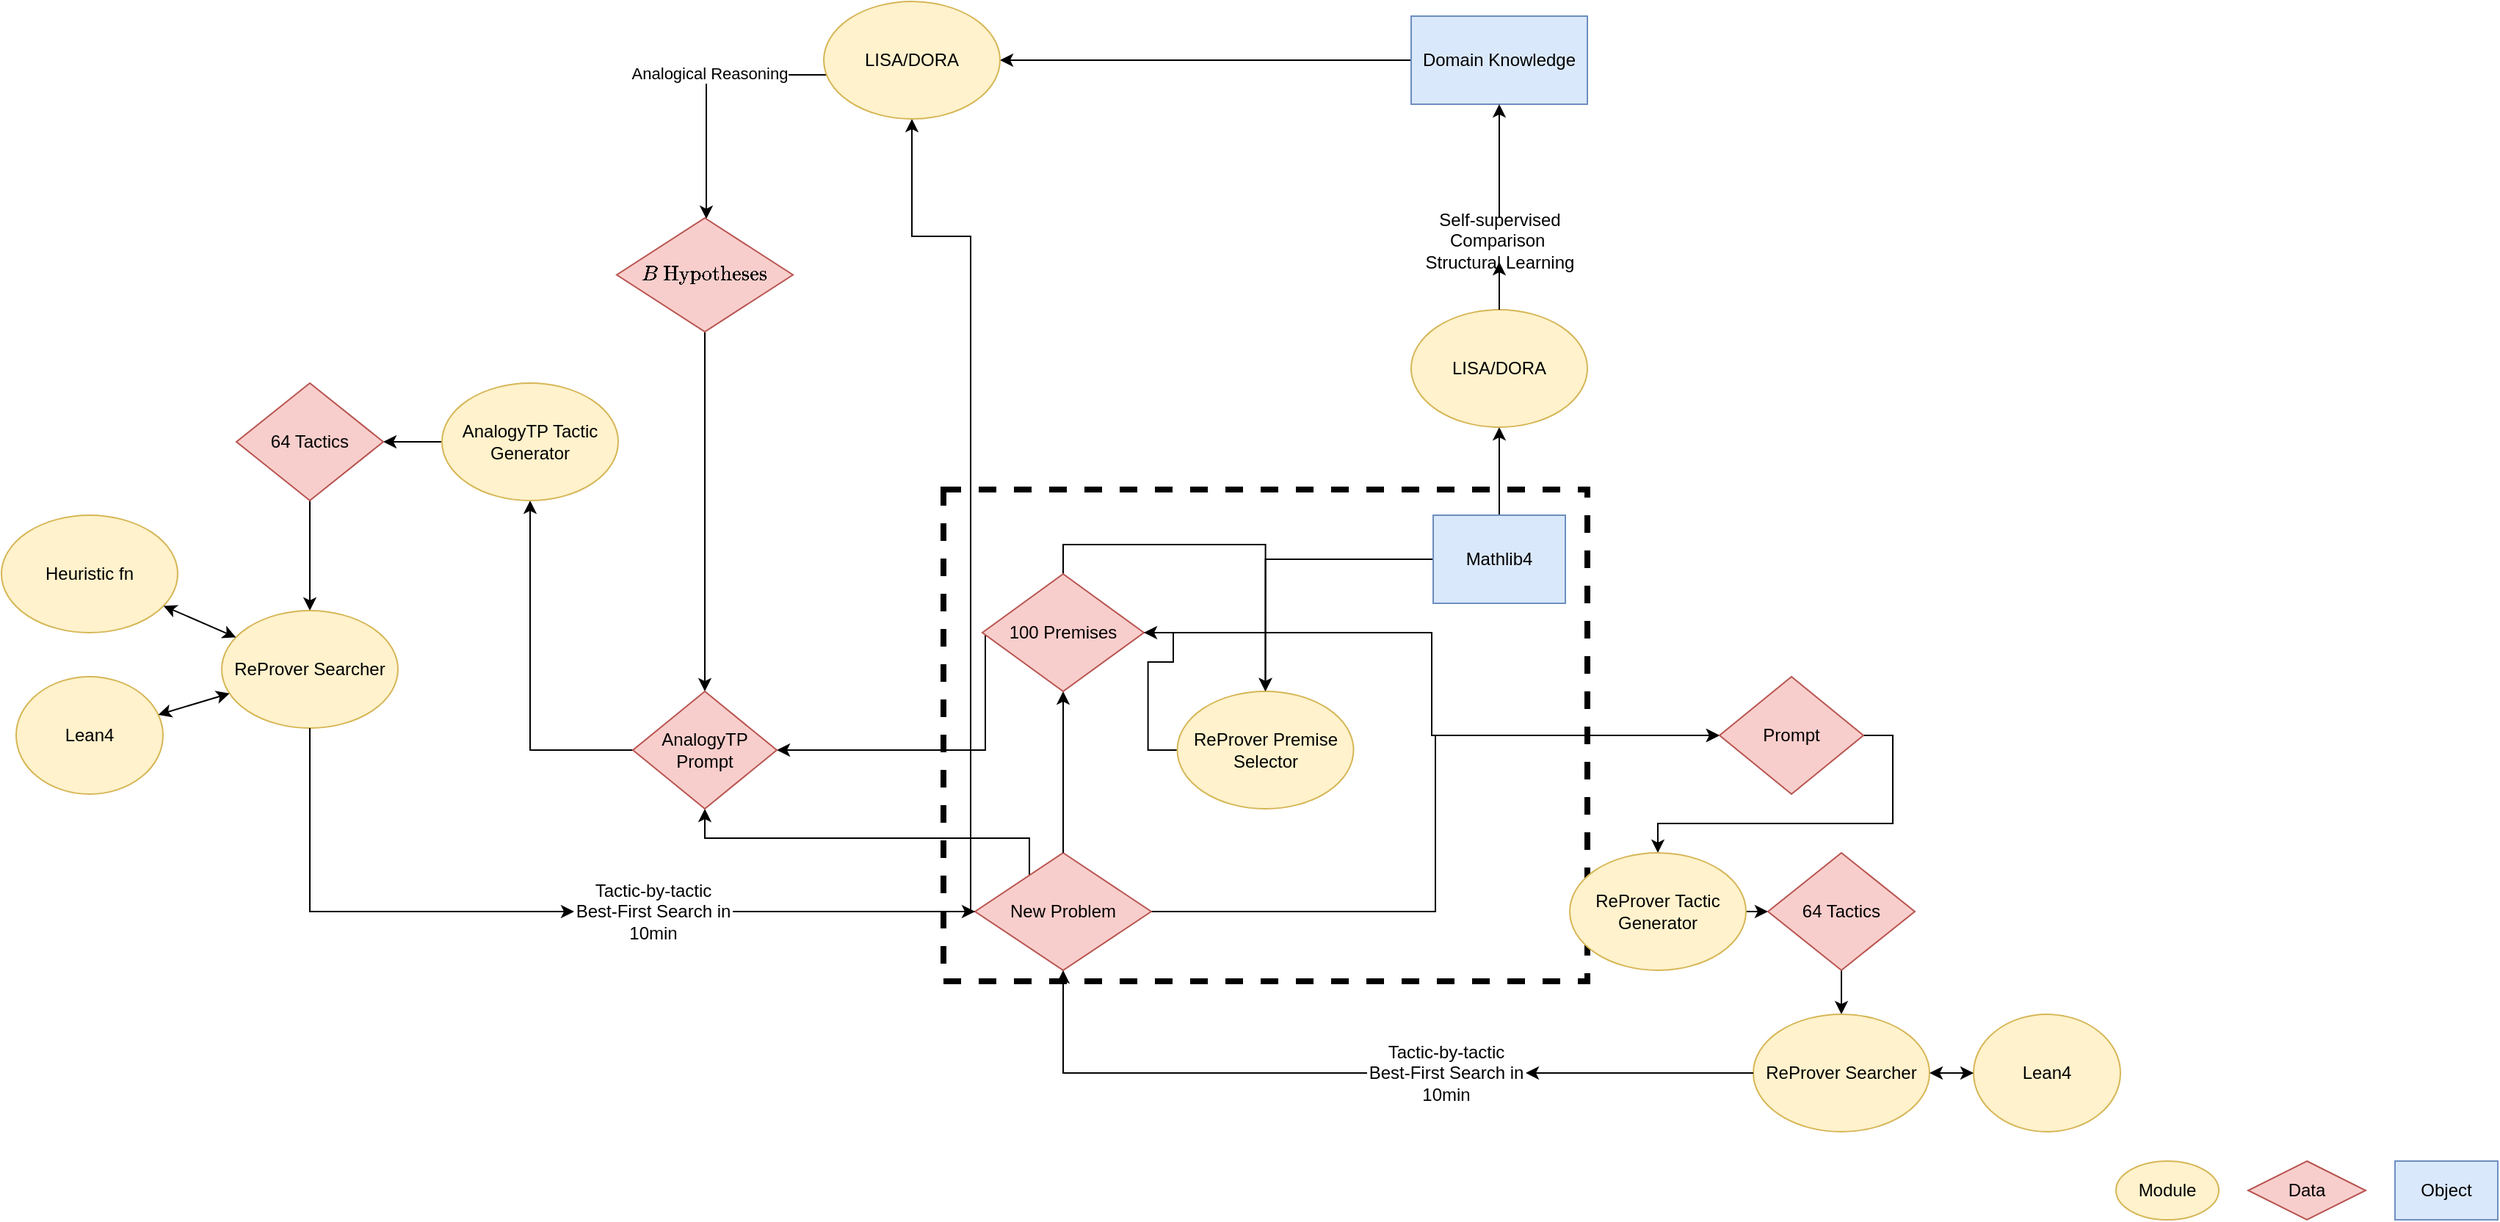 <mxfile version="23.1.1" type="github">
  <diagram name="Page-1" id="IZ-Rrfjy0_TtdQrgrMoi">
    <mxGraphModel dx="2920" dy="959" grid="1" gridSize="10" guides="1" tooltips="1" connect="1" arrows="1" fold="1" page="1" pageScale="1" pageWidth="1100" pageHeight="850" math="1" shadow="0">
      <root>
        <mxCell id="0" />
        <mxCell id="1" parent="0" />
        <mxCell id="Xpp3-1cy8L-rHU1XI7NB-74" value="" style="rounded=0;whiteSpace=wrap;html=1;dashed=1;fillColor=none;strokeWidth=4;" vertex="1" parent="1">
          <mxGeometry x="21.5" y="342.5" width="438.5" height="335" as="geometry" />
        </mxCell>
        <mxCell id="Xpp3-1cy8L-rHU1XI7NB-3" style="edgeStyle=orthogonalEdgeStyle;rounded=0;orthogonalLoop=1;jettySize=auto;html=1;" edge="1" parent="1" source="Xpp3-1cy8L-rHU1XI7NB-1" target="Xpp3-1cy8L-rHU1XI7NB-5">
          <mxGeometry relative="1" as="geometry" />
        </mxCell>
        <mxCell id="Xpp3-1cy8L-rHU1XI7NB-18" style="edgeStyle=orthogonalEdgeStyle;rounded=0;orthogonalLoop=1;jettySize=auto;html=1;" edge="1" parent="1" source="Xpp3-1cy8L-rHU1XI7NB-1" target="Xpp3-1cy8L-rHU1XI7NB-8">
          <mxGeometry relative="1" as="geometry" />
        </mxCell>
        <mxCell id="Xpp3-1cy8L-rHU1XI7NB-1" value="Mathlib4" style="rounded=0;whiteSpace=wrap;html=1;fillColor=#dae8fc;strokeColor=#6c8ebf;" vertex="1" parent="1">
          <mxGeometry x="355" y="360" width="90" height="60" as="geometry" />
        </mxCell>
        <mxCell id="Xpp3-1cy8L-rHU1XI7NB-41" style="edgeStyle=orthogonalEdgeStyle;rounded=0;orthogonalLoop=1;jettySize=auto;html=1;" edge="1" parent="1" source="Xpp3-1cy8L-rHU1XI7NB-2" target="Xpp3-1cy8L-rHU1XI7NB-40">
          <mxGeometry relative="1" as="geometry" />
        </mxCell>
        <mxCell id="Xpp3-1cy8L-rHU1XI7NB-2" value="Domain Knowledge" style="rounded=0;whiteSpace=wrap;html=1;fillColor=#dae8fc;strokeColor=#6c8ebf;" vertex="1" parent="1">
          <mxGeometry x="340" y="20" width="120" height="60" as="geometry" />
        </mxCell>
        <mxCell id="Xpp3-1cy8L-rHU1XI7NB-7" style="edgeStyle=orthogonalEdgeStyle;rounded=0;orthogonalLoop=1;jettySize=auto;html=1;" edge="1" parent="1" source="Xpp3-1cy8L-rHU1XI7NB-20" target="Xpp3-1cy8L-rHU1XI7NB-2">
          <mxGeometry relative="1" as="geometry" />
        </mxCell>
        <mxCell id="Xpp3-1cy8L-rHU1XI7NB-5" value="LISA/DORA" style="ellipse;whiteSpace=wrap;html=1;fillColor=#fff2cc;strokeColor=#d6b656;" vertex="1" parent="1">
          <mxGeometry x="340" y="220" width="120" height="80" as="geometry" />
        </mxCell>
        <mxCell id="Xpp3-1cy8L-rHU1XI7NB-12" style="edgeStyle=orthogonalEdgeStyle;rounded=0;orthogonalLoop=1;jettySize=auto;html=1;" edge="1" parent="1" source="Xpp3-1cy8L-rHU1XI7NB-8" target="Xpp3-1cy8L-rHU1XI7NB-11">
          <mxGeometry relative="1" as="geometry" />
        </mxCell>
        <mxCell id="Xpp3-1cy8L-rHU1XI7NB-8" value="ReProver Premise Selector" style="ellipse;whiteSpace=wrap;html=1;fillColor=#fff2cc;strokeColor=#d6b656;" vertex="1" parent="1">
          <mxGeometry x="180.75" y="480" width="120" height="80" as="geometry" />
        </mxCell>
        <mxCell id="Xpp3-1cy8L-rHU1XI7NB-10" style="edgeStyle=orthogonalEdgeStyle;rounded=0;orthogonalLoop=1;jettySize=auto;html=1;" edge="1" parent="1" source="Xpp3-1cy8L-rHU1XI7NB-11" target="Xpp3-1cy8L-rHU1XI7NB-8">
          <mxGeometry relative="1" as="geometry">
            <Array as="points">
              <mxPoint x="103" y="380" />
            </Array>
          </mxGeometry>
        </mxCell>
        <mxCell id="Xpp3-1cy8L-rHU1XI7NB-15" style="edgeStyle=orthogonalEdgeStyle;rounded=0;orthogonalLoop=1;jettySize=auto;html=1;exitX=1;exitY=0.5;exitDx=0;exitDy=0;entryX=0;entryY=0.5;entryDx=0;entryDy=0;" edge="1" parent="1" source="Xpp3-1cy8L-rHU1XI7NB-9" target="Xpp3-1cy8L-rHU1XI7NB-13">
          <mxGeometry relative="1" as="geometry" />
        </mxCell>
        <mxCell id="Xpp3-1cy8L-rHU1XI7NB-42" style="edgeStyle=orthogonalEdgeStyle;rounded=0;orthogonalLoop=1;jettySize=auto;html=1;" edge="1" parent="1" source="Xpp3-1cy8L-rHU1XI7NB-9" target="Xpp3-1cy8L-rHU1XI7NB-40">
          <mxGeometry relative="1" as="geometry">
            <Array as="points">
              <mxPoint x="40" y="630" />
              <mxPoint x="40" y="170" />
              <mxPoint y="170" />
            </Array>
          </mxGeometry>
        </mxCell>
        <mxCell id="Xpp3-1cy8L-rHU1XI7NB-49" style="edgeStyle=orthogonalEdgeStyle;rounded=0;orthogonalLoop=1;jettySize=auto;html=1;" edge="1" parent="1" source="Xpp3-1cy8L-rHU1XI7NB-9" target="Xpp3-1cy8L-rHU1XI7NB-46">
          <mxGeometry relative="1" as="geometry">
            <Array as="points">
              <mxPoint x="80" y="580" />
              <mxPoint x="-141" y="580" />
            </Array>
          </mxGeometry>
        </mxCell>
        <mxCell id="Xpp3-1cy8L-rHU1XI7NB-9" value="New Problem" style="rhombus;whiteSpace=wrap;html=1;fontStyle=0;fillColor=#f8cecc;strokeColor=#b85450;" vertex="1" parent="1">
          <mxGeometry x="43" y="590" width="120" height="80" as="geometry" />
        </mxCell>
        <mxCell id="Xpp3-1cy8L-rHU1XI7NB-14" style="edgeStyle=orthogonalEdgeStyle;rounded=0;orthogonalLoop=1;jettySize=auto;html=1;" edge="1" parent="1" source="Xpp3-1cy8L-rHU1XI7NB-11" target="Xpp3-1cy8L-rHU1XI7NB-13">
          <mxGeometry relative="1" as="geometry" />
        </mxCell>
        <mxCell id="Xpp3-1cy8L-rHU1XI7NB-48" style="edgeStyle=orthogonalEdgeStyle;rounded=0;orthogonalLoop=1;jettySize=auto;html=1;" edge="1" parent="1" source="Xpp3-1cy8L-rHU1XI7NB-11" target="Xpp3-1cy8L-rHU1XI7NB-46">
          <mxGeometry relative="1" as="geometry">
            <Array as="points">
              <mxPoint x="50" y="520" />
              <mxPoint x="50" y="520" />
            </Array>
          </mxGeometry>
        </mxCell>
        <mxCell id="Xpp3-1cy8L-rHU1XI7NB-17" style="edgeStyle=orthogonalEdgeStyle;rounded=0;orthogonalLoop=1;jettySize=auto;html=1;exitX=1;exitY=0.5;exitDx=0;exitDy=0;" edge="1" parent="1" source="Xpp3-1cy8L-rHU1XI7NB-13" target="Xpp3-1cy8L-rHU1XI7NB-16">
          <mxGeometry relative="1" as="geometry" />
        </mxCell>
        <mxCell id="Xpp3-1cy8L-rHU1XI7NB-13" value="Prompt" style="rhombus;whiteSpace=wrap;html=1;fillColor=#f8cecc;strokeColor=#b85450;" vertex="1" parent="1">
          <mxGeometry x="550" y="470" width="98" height="80" as="geometry" />
        </mxCell>
        <mxCell id="Xpp3-1cy8L-rHU1XI7NB-26" style="edgeStyle=orthogonalEdgeStyle;rounded=0;orthogonalLoop=1;jettySize=auto;html=1;exitX=1;exitY=0.5;exitDx=0;exitDy=0;entryX=0;entryY=0.5;entryDx=0;entryDy=0;" edge="1" parent="1" source="Xpp3-1cy8L-rHU1XI7NB-16" target="Xpp3-1cy8L-rHU1XI7NB-24">
          <mxGeometry relative="1" as="geometry" />
        </mxCell>
        <mxCell id="Xpp3-1cy8L-rHU1XI7NB-16" value="ReProver&amp;nbsp;Tactic Generator" style="ellipse;whiteSpace=wrap;html=1;fillColor=#fff2cc;strokeColor=#d6b656;" vertex="1" parent="1">
          <mxGeometry x="448" y="590" width="120" height="80" as="geometry" />
        </mxCell>
        <mxCell id="Xpp3-1cy8L-rHU1XI7NB-19" value="" style="edgeStyle=orthogonalEdgeStyle;rounded=0;orthogonalLoop=1;jettySize=auto;html=1;" edge="1" parent="1" source="Xpp3-1cy8L-rHU1XI7NB-5" target="Xpp3-1cy8L-rHU1XI7NB-20">
          <mxGeometry relative="1" as="geometry">
            <mxPoint x="353" y="250" as="sourcePoint" />
            <mxPoint x="373" y="330" as="targetPoint" />
          </mxGeometry>
        </mxCell>
        <mxCell id="Xpp3-1cy8L-rHU1XI7NB-20" value="Self-supervised Comparison&amp;nbsp; Structural Learning" style="text;html=1;strokeColor=none;fillColor=none;align=center;verticalAlign=middle;whiteSpace=wrap;rounded=0;" vertex="1" parent="1">
          <mxGeometry x="347.5" y="157.5" width="105" height="30" as="geometry" />
        </mxCell>
        <mxCell id="Xpp3-1cy8L-rHU1XI7NB-21" value="Module" style="ellipse;whiteSpace=wrap;html=1;fillColor=#fff2cc;strokeColor=#d6b656;" vertex="1" parent="1">
          <mxGeometry x="820" y="800" width="70" height="40" as="geometry" />
        </mxCell>
        <mxCell id="Xpp3-1cy8L-rHU1XI7NB-22" value="Data" style="rhombus;whiteSpace=wrap;html=1;fillColor=#f8cecc;strokeColor=#b85450;" vertex="1" parent="1">
          <mxGeometry x="910" y="800" width="80" height="40" as="geometry" />
        </mxCell>
        <mxCell id="Xpp3-1cy8L-rHU1XI7NB-23" value="Object" style="rounded=0;whiteSpace=wrap;html=1;fillColor=#dae8fc;strokeColor=#6c8ebf;" vertex="1" parent="1">
          <mxGeometry x="1010" y="800" width="70" height="40" as="geometry" />
        </mxCell>
        <mxCell id="Xpp3-1cy8L-rHU1XI7NB-30" style="edgeStyle=orthogonalEdgeStyle;rounded=0;orthogonalLoop=1;jettySize=auto;html=1;exitX=0.5;exitY=1;exitDx=0;exitDy=0;entryX=0.5;entryY=0;entryDx=0;entryDy=0;" edge="1" parent="1" source="Xpp3-1cy8L-rHU1XI7NB-24" target="Xpp3-1cy8L-rHU1XI7NB-28">
          <mxGeometry relative="1" as="geometry" />
        </mxCell>
        <mxCell id="Xpp3-1cy8L-rHU1XI7NB-24" value="64 Tactics" style="rhombus;whiteSpace=wrap;html=1;fillColor=#f8cecc;strokeColor=#b85450;" vertex="1" parent="1">
          <mxGeometry x="583" y="590" width="100" height="80" as="geometry" />
        </mxCell>
        <mxCell id="Xpp3-1cy8L-rHU1XI7NB-25" value="Lean4" style="ellipse;whiteSpace=wrap;html=1;fillColor=#fff2cc;strokeColor=#d6b656;" vertex="1" parent="1">
          <mxGeometry x="723" y="700" width="100" height="80" as="geometry" />
        </mxCell>
        <mxCell id="Xpp3-1cy8L-rHU1XI7NB-32" style="edgeStyle=orthogonalEdgeStyle;rounded=0;orthogonalLoop=1;jettySize=auto;html=1;exitX=0;exitY=0.5;exitDx=0;exitDy=0;entryX=0.5;entryY=1;entryDx=0;entryDy=0;" edge="1" parent="1" source="Xpp3-1cy8L-rHU1XI7NB-36" target="Xpp3-1cy8L-rHU1XI7NB-9">
          <mxGeometry relative="1" as="geometry" />
        </mxCell>
        <mxCell id="Xpp3-1cy8L-rHU1XI7NB-28" value="ReProver&amp;nbsp;Searcher" style="ellipse;whiteSpace=wrap;html=1;fillColor=#fff2cc;strokeColor=#d6b656;" vertex="1" parent="1">
          <mxGeometry x="573" y="700" width="120" height="80" as="geometry" />
        </mxCell>
        <mxCell id="Xpp3-1cy8L-rHU1XI7NB-29" value="" style="endArrow=classic;startArrow=classic;html=1;rounded=0;entryX=0;entryY=0.5;entryDx=0;entryDy=0;exitX=1;exitY=0.5;exitDx=0;exitDy=0;" edge="1" parent="1" source="Xpp3-1cy8L-rHU1XI7NB-28" target="Xpp3-1cy8L-rHU1XI7NB-25">
          <mxGeometry width="50" height="50" relative="1" as="geometry">
            <mxPoint x="403" y="630" as="sourcePoint" />
            <mxPoint x="453" y="580" as="targetPoint" />
          </mxGeometry>
        </mxCell>
        <mxCell id="Xpp3-1cy8L-rHU1XI7NB-35" value="" style="edgeStyle=orthogonalEdgeStyle;rounded=0;orthogonalLoop=1;jettySize=auto;html=1;exitX=0;exitY=0.5;exitDx=0;exitDy=0;entryX=1;entryY=0.5;entryDx=0;entryDy=0;" edge="1" parent="1" source="Xpp3-1cy8L-rHU1XI7NB-28" target="Xpp3-1cy8L-rHU1XI7NB-36">
          <mxGeometry relative="1" as="geometry">
            <mxPoint x="573" y="740" as="sourcePoint" />
            <mxPoint x="223" y="670" as="targetPoint" />
          </mxGeometry>
        </mxCell>
        <mxCell id="Xpp3-1cy8L-rHU1XI7NB-36" value="Tactic-by-tactic Best-First Search in 10min" style="text;html=1;strokeColor=none;fillColor=none;align=center;verticalAlign=middle;whiteSpace=wrap;rounded=0;" vertex="1" parent="1">
          <mxGeometry x="310" y="725" width="108" height="30" as="geometry" />
        </mxCell>
        <mxCell id="Xpp3-1cy8L-rHU1XI7NB-44" style="edgeStyle=orthogonalEdgeStyle;rounded=0;orthogonalLoop=1;jettySize=auto;html=1;" edge="1" parent="1" source="Xpp3-1cy8L-rHU1XI7NB-40" target="Xpp3-1cy8L-rHU1XI7NB-43">
          <mxGeometry relative="1" as="geometry">
            <Array as="points">
              <mxPoint x="-140" y="60" />
            </Array>
          </mxGeometry>
        </mxCell>
        <mxCell id="Xpp3-1cy8L-rHU1XI7NB-45" value="Analogical Reasoning" style="edgeLabel;html=1;align=center;verticalAlign=middle;resizable=0;points=[];" vertex="1" connectable="0" parent="Xpp3-1cy8L-rHU1XI7NB-44">
          <mxGeometry x="-0.107" y="-1" relative="1" as="geometry">
            <mxPoint as="offset" />
          </mxGeometry>
        </mxCell>
        <mxCell id="Xpp3-1cy8L-rHU1XI7NB-40" value="LISA/DORA" style="ellipse;whiteSpace=wrap;html=1;fillColor=#fff2cc;strokeColor=#d6b656;" vertex="1" parent="1">
          <mxGeometry x="-60" y="10" width="120" height="80" as="geometry" />
        </mxCell>
        <mxCell id="Xpp3-1cy8L-rHU1XI7NB-50" style="edgeStyle=orthogonalEdgeStyle;rounded=0;orthogonalLoop=1;jettySize=auto;html=1;" edge="1" parent="1" source="Xpp3-1cy8L-rHU1XI7NB-43" target="Xpp3-1cy8L-rHU1XI7NB-46">
          <mxGeometry relative="1" as="geometry" />
        </mxCell>
        <mxCell id="Xpp3-1cy8L-rHU1XI7NB-43" value="$$B \text{ Hypotheses}&lt;br&gt;$$" style="rhombus;whiteSpace=wrap;html=1;fillColor=#f8cecc;strokeColor=#b85450;" vertex="1" parent="1">
          <mxGeometry x="-201" y="157.5" width="120" height="77.5" as="geometry" />
        </mxCell>
        <mxCell id="Xpp3-1cy8L-rHU1XI7NB-52" style="edgeStyle=orthogonalEdgeStyle;rounded=0;orthogonalLoop=1;jettySize=auto;html=1;" edge="1" parent="1" source="Xpp3-1cy8L-rHU1XI7NB-46" target="Xpp3-1cy8L-rHU1XI7NB-51">
          <mxGeometry relative="1" as="geometry" />
        </mxCell>
        <mxCell id="Xpp3-1cy8L-rHU1XI7NB-46" value="AnalogyTP Prompt" style="rhombus;whiteSpace=wrap;html=1;fillColor=#f8cecc;strokeColor=#b85450;" vertex="1" parent="1">
          <mxGeometry x="-190" y="480" width="98" height="80" as="geometry" />
        </mxCell>
        <mxCell id="Xpp3-1cy8L-rHU1XI7NB-54" value="" style="edgeStyle=orthogonalEdgeStyle;rounded=0;orthogonalLoop=1;jettySize=auto;html=1;" edge="1" parent="1" source="Xpp3-1cy8L-rHU1XI7NB-51" target="Xpp3-1cy8L-rHU1XI7NB-53">
          <mxGeometry relative="1" as="geometry" />
        </mxCell>
        <mxCell id="Xpp3-1cy8L-rHU1XI7NB-51" value="AnalogyTP Tactic Generator" style="ellipse;whiteSpace=wrap;html=1;fillColor=#fff2cc;strokeColor=#d6b656;" vertex="1" parent="1">
          <mxGeometry x="-320" y="270" width="120" height="80" as="geometry" />
        </mxCell>
        <mxCell id="Xpp3-1cy8L-rHU1XI7NB-63" value="" style="edgeStyle=orthogonalEdgeStyle;rounded=0;orthogonalLoop=1;jettySize=auto;html=1;" edge="1" parent="1" source="Xpp3-1cy8L-rHU1XI7NB-53" target="Xpp3-1cy8L-rHU1XI7NB-55">
          <mxGeometry relative="1" as="geometry" />
        </mxCell>
        <mxCell id="Xpp3-1cy8L-rHU1XI7NB-53" value="64 Tactics" style="rhombus;whiteSpace=wrap;html=1;fillColor=#f8cecc;strokeColor=#b85450;" vertex="1" parent="1">
          <mxGeometry x="-460" y="270" width="100" height="80" as="geometry" />
        </mxCell>
        <mxCell id="Xpp3-1cy8L-rHU1XI7NB-68" style="edgeStyle=orthogonalEdgeStyle;rounded=0;orthogonalLoop=1;jettySize=auto;html=1;" edge="1" parent="1" source="Xpp3-1cy8L-rHU1XI7NB-64" target="Xpp3-1cy8L-rHU1XI7NB-9">
          <mxGeometry relative="1" as="geometry">
            <Array as="points" />
          </mxGeometry>
        </mxCell>
        <mxCell id="Xpp3-1cy8L-rHU1XI7NB-55" value="ReProver&amp;nbsp;Searcher" style="ellipse;whiteSpace=wrap;html=1;fillColor=#fff2cc;strokeColor=#d6b656;" vertex="1" parent="1">
          <mxGeometry x="-470" y="425" width="120" height="80" as="geometry" />
        </mxCell>
        <mxCell id="Xpp3-1cy8L-rHU1XI7NB-56" value="Lean4" style="ellipse;whiteSpace=wrap;html=1;fillColor=#fff2cc;strokeColor=#d6b656;" vertex="1" parent="1">
          <mxGeometry x="-610" y="470" width="100" height="80" as="geometry" />
        </mxCell>
        <mxCell id="Xpp3-1cy8L-rHU1XI7NB-57" value="" style="endArrow=classic;startArrow=classic;html=1;rounded=0;" edge="1" parent="1" source="Xpp3-1cy8L-rHU1XI7NB-56" target="Xpp3-1cy8L-rHU1XI7NB-55">
          <mxGeometry width="50" height="50" relative="1" as="geometry">
            <mxPoint x="80" y="410" as="sourcePoint" />
            <mxPoint x="130" y="360" as="targetPoint" />
          </mxGeometry>
        </mxCell>
        <mxCell id="Xpp3-1cy8L-rHU1XI7NB-58" value="Heuristic fn" style="ellipse;whiteSpace=wrap;html=1;fillColor=#fff2cc;strokeColor=#d6b656;" vertex="1" parent="1">
          <mxGeometry x="-620" y="360" width="120" height="80" as="geometry" />
        </mxCell>
        <mxCell id="Xpp3-1cy8L-rHU1XI7NB-61" value="" style="endArrow=classic;startArrow=classic;html=1;rounded=0;" edge="1" parent="1" source="Xpp3-1cy8L-rHU1XI7NB-58" target="Xpp3-1cy8L-rHU1XI7NB-55">
          <mxGeometry width="50" height="50" relative="1" as="geometry">
            <mxPoint x="-502" y="508" as="sourcePoint" />
            <mxPoint x="-436" y="490" as="targetPoint" />
          </mxGeometry>
        </mxCell>
        <mxCell id="Xpp3-1cy8L-rHU1XI7NB-69" value="" style="edgeStyle=orthogonalEdgeStyle;rounded=0;orthogonalLoop=1;jettySize=auto;html=1;" edge="1" parent="1" source="Xpp3-1cy8L-rHU1XI7NB-55" target="Xpp3-1cy8L-rHU1XI7NB-64">
          <mxGeometry relative="1" as="geometry">
            <mxPoint x="-410" y="505" as="sourcePoint" />
            <mxPoint x="43" y="630" as="targetPoint" />
            <Array as="points">
              <mxPoint x="-410" y="630" />
            </Array>
          </mxGeometry>
        </mxCell>
        <mxCell id="Xpp3-1cy8L-rHU1XI7NB-64" value="Tactic-by-tactic Best-First Search in 10min" style="text;html=1;strokeColor=none;fillColor=none;align=center;verticalAlign=middle;whiteSpace=wrap;rounded=0;" vertex="1" parent="1">
          <mxGeometry x="-230" y="615" width="108" height="30" as="geometry" />
        </mxCell>
        <mxCell id="Xpp3-1cy8L-rHU1XI7NB-75" value="" style="edgeStyle=orthogonalEdgeStyle;rounded=0;orthogonalLoop=1;jettySize=auto;html=1;" edge="1" parent="1" source="Xpp3-1cy8L-rHU1XI7NB-9" target="Xpp3-1cy8L-rHU1XI7NB-11">
          <mxGeometry relative="1" as="geometry">
            <mxPoint x="103" y="590" as="sourcePoint" />
            <mxPoint x="183" y="380" as="targetPoint" />
            <Array as="points" />
          </mxGeometry>
        </mxCell>
        <mxCell id="Xpp3-1cy8L-rHU1XI7NB-11" value="100 Premises" style="rhombus;whiteSpace=wrap;html=1;fillColor=#f8cecc;strokeColor=#b85450;" vertex="1" parent="1">
          <mxGeometry x="48" y="400" width="110" height="80" as="geometry" />
        </mxCell>
      </root>
    </mxGraphModel>
  </diagram>
</mxfile>
